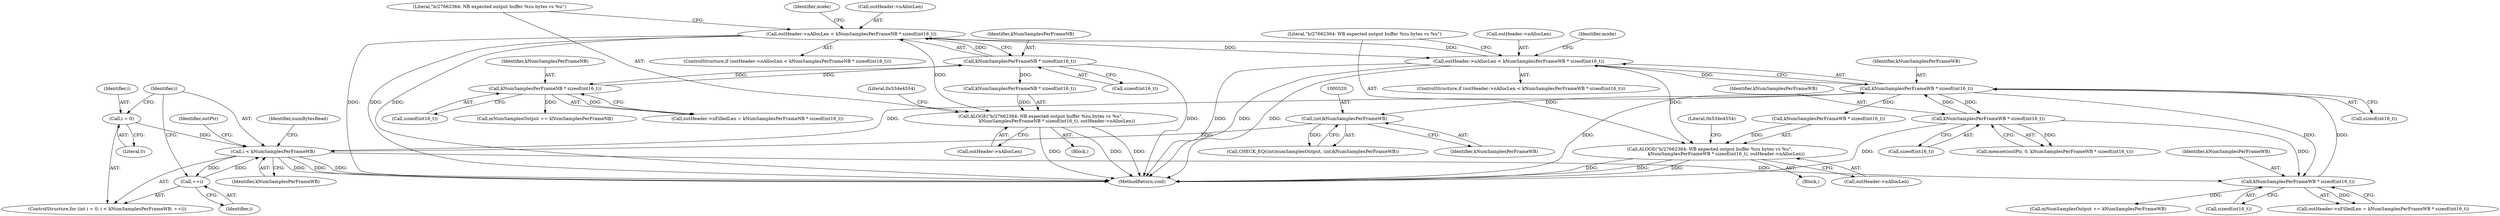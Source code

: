 digraph "0_Android_65756b4082cd79a2d99b2ccb5b392291fd53703f@API" {
"1000239" [label="(Call,outHeader->nAllocLen < kNumSamplesPerFrameNB * sizeof(int16_t))"];
"1000374" [label="(Call,outHeader->nAllocLen < kNumSamplesPerFrameWB * sizeof(int16_t))"];
"1000239" [label="(Call,outHeader->nAllocLen < kNumSamplesPerFrameNB * sizeof(int16_t))"];
"1000243" [label="(Call,kNumSamplesPerFrameNB * sizeof(int16_t))"];
"1000570" [label="(Call,kNumSamplesPerFrameNB * sizeof(int16_t))"];
"1000378" [label="(Call,kNumSamplesPerFrameWB * sizeof(int16_t))"];
"1000527" [label="(Call,i < kNumSamplesPerFrameWB)"];
"1000524" [label="(Call,i = 0)"];
"1000530" [label="(Call,++i)"];
"1000519" [label="(Call,(int)kNumSamplesPerFrameWB)"];
"1000478" [label="(Call,kNumSamplesPerFrameWB * sizeof(int16_t))"];
"1000584" [label="(Call,kNumSamplesPerFrameWB * sizeof(int16_t))"];
"1000248" [label="(Call,ALOGE(\"b/27662364: NB expected output buffer %zu bytes vs %u\",\n                       kNumSamplesPerFrameNB * sizeof(int16_t), outHeader->nAllocLen))"];
"1000383" [label="(Call,ALOGE(\"b/27662364: WB expected output buffer %zu bytes vs %u\",\n                       kNumSamplesPerFrameWB * sizeof(int16_t), outHeader->nAllocLen))"];
"1000389" [label="(Call,outHeader->nAllocLen)"];
"1000522" [label="(ControlStructure,for (int i = 0; i < kNumSamplesPerFrameWB; ++i))"];
"1000571" [label="(Identifier,kNumSamplesPerFrameNB)"];
"1000243" [label="(Call,kNumSamplesPerFrameNB * sizeof(int16_t))"];
"1000529" [label="(Identifier,kNumSamplesPerFrameWB)"];
"1000572" [label="(Call,sizeof(int16_t))"];
"1000475" [label="(Call,memset(outPtr, 0, kNumSamplesPerFrameWB * sizeof(int16_t)))"];
"1000478" [label="(Call,kNumSamplesPerFrameWB * sizeof(int16_t))"];
"1000528" [label="(Identifier,i)"];
"1000374" [label="(Call,outHeader->nAllocLen < kNumSamplesPerFrameWB * sizeof(int16_t))"];
"1000375" [label="(Call,outHeader->nAllocLen)"];
"1000580" [label="(Call,outHeader->nFilledLen = kNumSamplesPerFrameWB * sizeof(int16_t))"];
"1000383" [label="(Call,ALOGE(\"b/27662364: WB expected output buffer %zu bytes vs %u\",\n                       kNumSamplesPerFrameWB * sizeof(int16_t), outHeader->nAllocLen))"];
"1000393" [label="(Literal,0x534e4554)"];
"1000570" [label="(Call,kNumSamplesPerFrameNB * sizeof(int16_t))"];
"1000631" [label="(MethodReturn,void)"];
"1000524" [label="(Call,i = 0)"];
"1000239" [label="(Call,outHeader->nAllocLen < kNumSamplesPerFrameNB * sizeof(int16_t))"];
"1000378" [label="(Call,kNumSamplesPerFrameWB * sizeof(int16_t))"];
"1000584" [label="(Call,kNumSamplesPerFrameWB * sizeof(int16_t))"];
"1000539" [label="(Identifier,numBytesRead)"];
"1000480" [label="(Call,sizeof(int16_t))"];
"1000531" [label="(Identifier,i)"];
"1000385" [label="(Call,kNumSamplesPerFrameWB * sizeof(int16_t))"];
"1000384" [label="(Literal,\"b/27662364: WB expected output buffer %zu bytes vs %u\")"];
"1000589" [label="(Call,mNumSamplesOutput += kNumSamplesPerFrameWB)"];
"1000247" [label="(Block,)"];
"1000244" [label="(Identifier,kNumSamplesPerFrameNB)"];
"1000240" [label="(Call,outHeader->nAllocLen)"];
"1000521" [label="(Identifier,kNumSamplesPerFrameWB)"];
"1000250" [label="(Call,kNumSamplesPerFrameNB * sizeof(int16_t))"];
"1000525" [label="(Identifier,i)"];
"1000271" [label="(Identifier,mode)"];
"1000527" [label="(Call,i < kNumSamplesPerFrameWB)"];
"1000530" [label="(Call,++i)"];
"1000379" [label="(Identifier,kNumSamplesPerFrameWB)"];
"1000479" [label="(Identifier,kNumSamplesPerFrameWB)"];
"1000519" [label="(Call,(int)kNumSamplesPerFrameWB)"];
"1000238" [label="(ControlStructure,if (outHeader->nAllocLen < kNumSamplesPerFrameNB * sizeof(int16_t)))"];
"1000526" [label="(Literal,0)"];
"1000382" [label="(Block,)"];
"1000406" [label="(Identifier,mode)"];
"1000586" [label="(Call,sizeof(int16_t))"];
"1000258" [label="(Literal,0x534e4554)"];
"1000535" [label="(Identifier,outPtr)"];
"1000248" [label="(Call,ALOGE(\"b/27662364: NB expected output buffer %zu bytes vs %u\",\n                       kNumSamplesPerFrameNB * sizeof(int16_t), outHeader->nAllocLen))"];
"1000515" [label="(Call,CHECK_EQ((int)numSamplesOutput, (int)kNumSamplesPerFrameWB))"];
"1000575" [label="(Call,mNumSamplesOutput += kNumSamplesPerFrameNB)"];
"1000245" [label="(Call,sizeof(int16_t))"];
"1000373" [label="(ControlStructure,if (outHeader->nAllocLen < kNumSamplesPerFrameWB * sizeof(int16_t)))"];
"1000254" [label="(Call,outHeader->nAllocLen)"];
"1000585" [label="(Identifier,kNumSamplesPerFrameWB)"];
"1000380" [label="(Call,sizeof(int16_t))"];
"1000249" [label="(Literal,\"b/27662364: NB expected output buffer %zu bytes vs %u\")"];
"1000566" [label="(Call,outHeader->nFilledLen = kNumSamplesPerFrameNB * sizeof(int16_t))"];
"1000239" -> "1000238"  [label="AST: "];
"1000239" -> "1000243"  [label="CFG: "];
"1000240" -> "1000239"  [label="AST: "];
"1000243" -> "1000239"  [label="AST: "];
"1000249" -> "1000239"  [label="CFG: "];
"1000271" -> "1000239"  [label="CFG: "];
"1000239" -> "1000631"  [label="DDG: "];
"1000239" -> "1000631"  [label="DDG: "];
"1000239" -> "1000631"  [label="DDG: "];
"1000374" -> "1000239"  [label="DDG: "];
"1000243" -> "1000239"  [label="DDG: "];
"1000239" -> "1000248"  [label="DDG: "];
"1000239" -> "1000374"  [label="DDG: "];
"1000374" -> "1000373"  [label="AST: "];
"1000374" -> "1000378"  [label="CFG: "];
"1000375" -> "1000374"  [label="AST: "];
"1000378" -> "1000374"  [label="AST: "];
"1000384" -> "1000374"  [label="CFG: "];
"1000406" -> "1000374"  [label="CFG: "];
"1000374" -> "1000631"  [label="DDG: "];
"1000374" -> "1000631"  [label="DDG: "];
"1000374" -> "1000631"  [label="DDG: "];
"1000378" -> "1000374"  [label="DDG: "];
"1000374" -> "1000383"  [label="DDG: "];
"1000243" -> "1000245"  [label="CFG: "];
"1000244" -> "1000243"  [label="AST: "];
"1000245" -> "1000243"  [label="AST: "];
"1000243" -> "1000631"  [label="DDG: "];
"1000570" -> "1000243"  [label="DDG: "];
"1000243" -> "1000250"  [label="DDG: "];
"1000243" -> "1000570"  [label="DDG: "];
"1000570" -> "1000566"  [label="AST: "];
"1000570" -> "1000572"  [label="CFG: "];
"1000571" -> "1000570"  [label="AST: "];
"1000572" -> "1000570"  [label="AST: "];
"1000566" -> "1000570"  [label="CFG: "];
"1000570" -> "1000566"  [label="DDG: "];
"1000570" -> "1000575"  [label="DDG: "];
"1000378" -> "1000380"  [label="CFG: "];
"1000379" -> "1000378"  [label="AST: "];
"1000380" -> "1000378"  [label="AST: "];
"1000378" -> "1000631"  [label="DDG: "];
"1000527" -> "1000378"  [label="DDG: "];
"1000478" -> "1000378"  [label="DDG: "];
"1000584" -> "1000378"  [label="DDG: "];
"1000378" -> "1000385"  [label="DDG: "];
"1000378" -> "1000478"  [label="DDG: "];
"1000378" -> "1000519"  [label="DDG: "];
"1000378" -> "1000584"  [label="DDG: "];
"1000527" -> "1000522"  [label="AST: "];
"1000527" -> "1000529"  [label="CFG: "];
"1000528" -> "1000527"  [label="AST: "];
"1000529" -> "1000527"  [label="AST: "];
"1000535" -> "1000527"  [label="CFG: "];
"1000539" -> "1000527"  [label="CFG: "];
"1000527" -> "1000631"  [label="DDG: "];
"1000527" -> "1000631"  [label="DDG: "];
"1000527" -> "1000631"  [label="DDG: "];
"1000524" -> "1000527"  [label="DDG: "];
"1000530" -> "1000527"  [label="DDG: "];
"1000519" -> "1000527"  [label="DDG: "];
"1000527" -> "1000530"  [label="DDG: "];
"1000527" -> "1000584"  [label="DDG: "];
"1000524" -> "1000522"  [label="AST: "];
"1000524" -> "1000526"  [label="CFG: "];
"1000525" -> "1000524"  [label="AST: "];
"1000526" -> "1000524"  [label="AST: "];
"1000528" -> "1000524"  [label="CFG: "];
"1000530" -> "1000522"  [label="AST: "];
"1000530" -> "1000531"  [label="CFG: "];
"1000531" -> "1000530"  [label="AST: "];
"1000528" -> "1000530"  [label="CFG: "];
"1000519" -> "1000515"  [label="AST: "];
"1000519" -> "1000521"  [label="CFG: "];
"1000520" -> "1000519"  [label="AST: "];
"1000521" -> "1000519"  [label="AST: "];
"1000515" -> "1000519"  [label="CFG: "];
"1000519" -> "1000515"  [label="DDG: "];
"1000478" -> "1000475"  [label="AST: "];
"1000478" -> "1000480"  [label="CFG: "];
"1000479" -> "1000478"  [label="AST: "];
"1000480" -> "1000478"  [label="AST: "];
"1000475" -> "1000478"  [label="CFG: "];
"1000478" -> "1000631"  [label="DDG: "];
"1000478" -> "1000475"  [label="DDG: "];
"1000478" -> "1000584"  [label="DDG: "];
"1000584" -> "1000580"  [label="AST: "];
"1000584" -> "1000586"  [label="CFG: "];
"1000585" -> "1000584"  [label="AST: "];
"1000586" -> "1000584"  [label="AST: "];
"1000580" -> "1000584"  [label="CFG: "];
"1000584" -> "1000580"  [label="DDG: "];
"1000584" -> "1000589"  [label="DDG: "];
"1000248" -> "1000247"  [label="AST: "];
"1000248" -> "1000254"  [label="CFG: "];
"1000249" -> "1000248"  [label="AST: "];
"1000250" -> "1000248"  [label="AST: "];
"1000254" -> "1000248"  [label="AST: "];
"1000258" -> "1000248"  [label="CFG: "];
"1000248" -> "1000631"  [label="DDG: "];
"1000248" -> "1000631"  [label="DDG: "];
"1000248" -> "1000631"  [label="DDG: "];
"1000250" -> "1000248"  [label="DDG: "];
"1000383" -> "1000382"  [label="AST: "];
"1000383" -> "1000389"  [label="CFG: "];
"1000384" -> "1000383"  [label="AST: "];
"1000385" -> "1000383"  [label="AST: "];
"1000389" -> "1000383"  [label="AST: "];
"1000393" -> "1000383"  [label="CFG: "];
"1000383" -> "1000631"  [label="DDG: "];
"1000383" -> "1000631"  [label="DDG: "];
"1000383" -> "1000631"  [label="DDG: "];
"1000385" -> "1000383"  [label="DDG: "];
}
